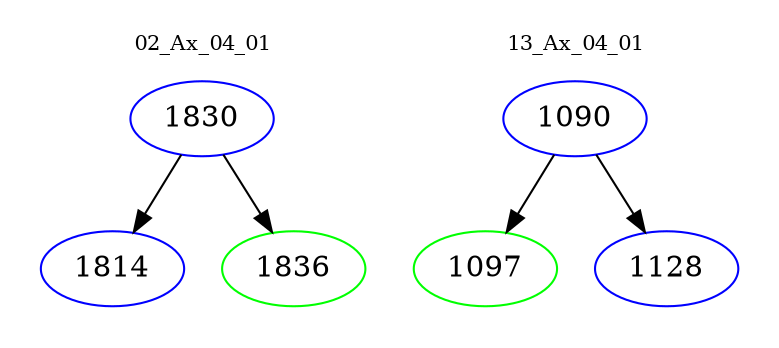 digraph{
subgraph cluster_0 {
color = white
label = "02_Ax_04_01";
fontsize=10;
T0_1830 [label="1830", color="blue"]
T0_1830 -> T0_1814 [color="black"]
T0_1814 [label="1814", color="blue"]
T0_1830 -> T0_1836 [color="black"]
T0_1836 [label="1836", color="green"]
}
subgraph cluster_1 {
color = white
label = "13_Ax_04_01";
fontsize=10;
T1_1090 [label="1090", color="blue"]
T1_1090 -> T1_1097 [color="black"]
T1_1097 [label="1097", color="green"]
T1_1090 -> T1_1128 [color="black"]
T1_1128 [label="1128", color="blue"]
}
}
